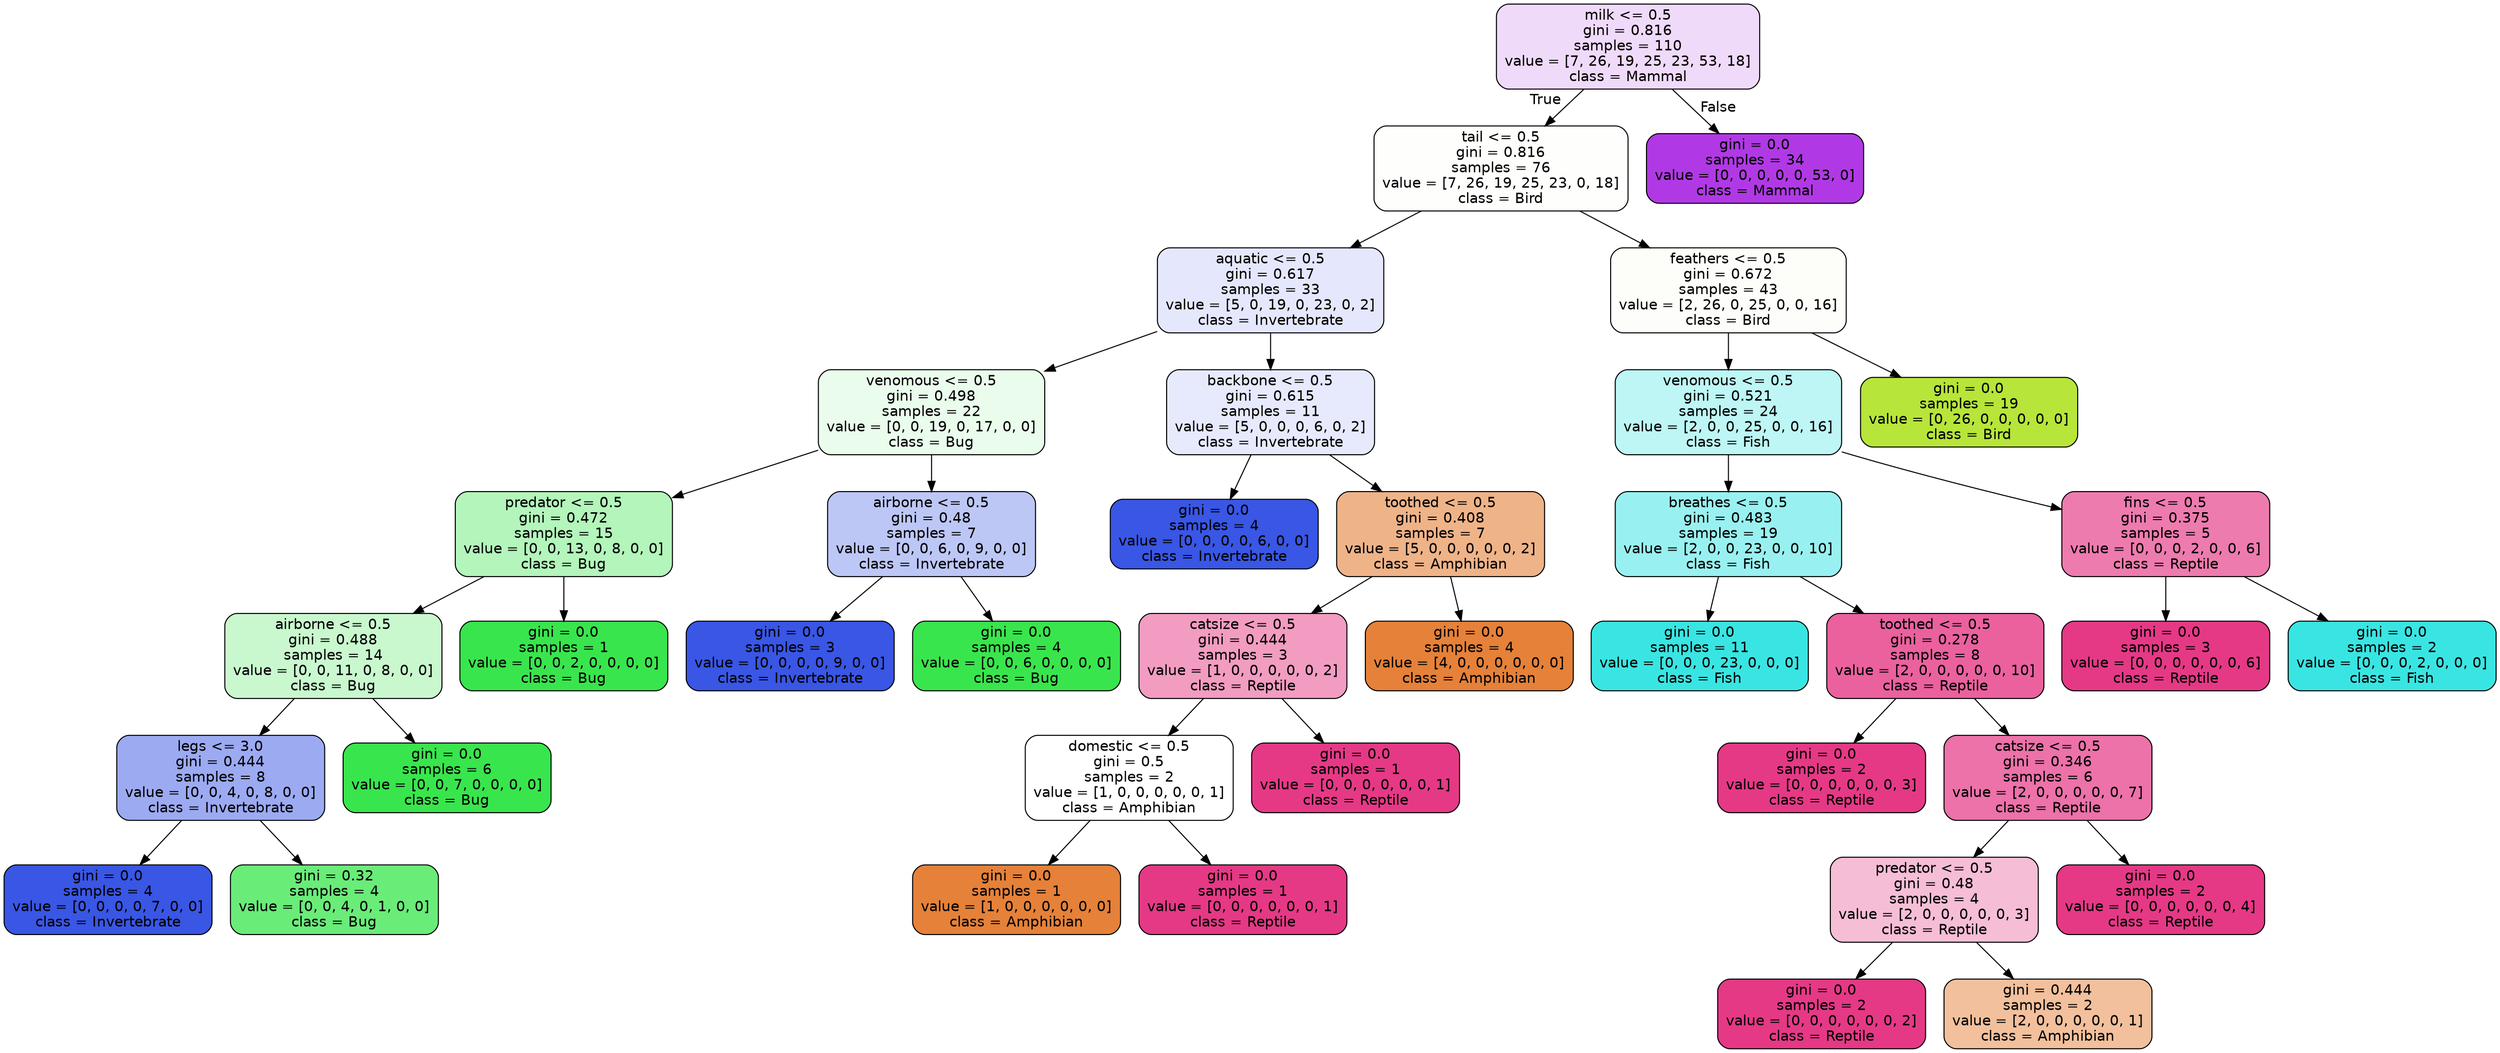 digraph Tree {
node [shape=box, style="filled, rounded", color="black", fontname="helvetica"] ;
edge [fontname="helvetica"] ;
0 [label="milk <= 0.5\ngini = 0.816\nsamples = 110\nvalue = [7, 26, 19, 25, 23, 53, 18]\nclass = Mammal", fillcolor="#f0dafa"] ;
1 [label="tail <= 0.5\ngini = 0.816\nsamples = 76\nvalue = [7, 26, 19, 25, 23, 0, 18]\nclass = Bird", fillcolor="#fefffd"] ;
0 -> 1 [labeldistance=2.5, labelangle=45, headlabel="True"] ;
2 [label="aquatic <= 0.5\ngini = 0.617\nsamples = 33\nvalue = [5, 0, 19, 0, 23, 0, 2]\nclass = Invertebrate", fillcolor="#e5e8fc"] ;
1 -> 2 ;
3 [label="venomous <= 0.5\ngini = 0.498\nsamples = 22\nvalue = [0, 0, 19, 0, 17, 0, 0]\nclass = Bug", fillcolor="#eafcec"] ;
2 -> 3 ;
4 [label="predator <= 0.5\ngini = 0.472\nsamples = 15\nvalue = [0, 0, 13, 0, 8, 0, 0]\nclass = Bug", fillcolor="#b3f5bb"] ;
3 -> 4 ;
5 [label="airborne <= 0.5\ngini = 0.488\nsamples = 14\nvalue = [0, 0, 11, 0, 8, 0, 0]\nclass = Bug", fillcolor="#c9f8ce"] ;
4 -> 5 ;
6 [label="legs <= 3.0\ngini = 0.444\nsamples = 8\nvalue = [0, 0, 4, 0, 8, 0, 0]\nclass = Invertebrate", fillcolor="#9caaf2"] ;
5 -> 6 ;
7 [label="gini = 0.0\nsamples = 4\nvalue = [0, 0, 0, 0, 7, 0, 0]\nclass = Invertebrate", fillcolor="#3956e5"] ;
6 -> 7 ;
8 [label="gini = 0.32\nsamples = 4\nvalue = [0, 0, 4, 0, 1, 0, 0]\nclass = Bug", fillcolor="#6aec79"] ;
6 -> 8 ;
9 [label="gini = 0.0\nsamples = 6\nvalue = [0, 0, 7, 0, 0, 0, 0]\nclass = Bug", fillcolor="#39e54d"] ;
5 -> 9 ;
10 [label="gini = 0.0\nsamples = 1\nvalue = [0, 0, 2, 0, 0, 0, 0]\nclass = Bug", fillcolor="#39e54d"] ;
4 -> 10 ;
11 [label="airborne <= 0.5\ngini = 0.48\nsamples = 7\nvalue = [0, 0, 6, 0, 9, 0, 0]\nclass = Invertebrate", fillcolor="#bdc7f6"] ;
3 -> 11 ;
12 [label="gini = 0.0\nsamples = 3\nvalue = [0, 0, 0, 0, 9, 0, 0]\nclass = Invertebrate", fillcolor="#3956e5"] ;
11 -> 12 ;
13 [label="gini = 0.0\nsamples = 4\nvalue = [0, 0, 6, 0, 0, 0, 0]\nclass = Bug", fillcolor="#39e54d"] ;
11 -> 13 ;
14 [label="backbone <= 0.5\ngini = 0.615\nsamples = 11\nvalue = [5, 0, 0, 0, 6, 0, 2]\nclass = Invertebrate", fillcolor="#e6eafc"] ;
2 -> 14 ;
15 [label="gini = 0.0\nsamples = 4\nvalue = [0, 0, 0, 0, 6, 0, 0]\nclass = Invertebrate", fillcolor="#3956e5"] ;
14 -> 15 ;
16 [label="toothed <= 0.5\ngini = 0.408\nsamples = 7\nvalue = [5, 0, 0, 0, 0, 0, 2]\nclass = Amphibian", fillcolor="#efb388"] ;
14 -> 16 ;
17 [label="catsize <= 0.5\ngini = 0.444\nsamples = 3\nvalue = [1, 0, 0, 0, 0, 0, 2]\nclass = Reptile", fillcolor="#f29cc2"] ;
16 -> 17 ;
18 [label="domestic <= 0.5\ngini = 0.5\nsamples = 2\nvalue = [1, 0, 0, 0, 0, 0, 1]\nclass = Amphibian", fillcolor="#ffffff"] ;
17 -> 18 ;
19 [label="gini = 0.0\nsamples = 1\nvalue = [1, 0, 0, 0, 0, 0, 0]\nclass = Amphibian", fillcolor="#e58139"] ;
18 -> 19 ;
20 [label="gini = 0.0\nsamples = 1\nvalue = [0, 0, 0, 0, 0, 0, 1]\nclass = Reptile", fillcolor="#e53986"] ;
18 -> 20 ;
21 [label="gini = 0.0\nsamples = 1\nvalue = [0, 0, 0, 0, 0, 0, 1]\nclass = Reptile", fillcolor="#e53986"] ;
17 -> 21 ;
22 [label="gini = 0.0\nsamples = 4\nvalue = [4, 0, 0, 0, 0, 0, 0]\nclass = Amphibian", fillcolor="#e58139"] ;
16 -> 22 ;
23 [label="feathers <= 0.5\ngini = 0.672\nsamples = 43\nvalue = [2, 26, 0, 25, 0, 0, 16]\nclass = Bird", fillcolor="#fdfefa"] ;
1 -> 23 ;
24 [label="venomous <= 0.5\ngini = 0.521\nsamples = 24\nvalue = [2, 0, 0, 25, 0, 0, 16]\nclass = Fish", fillcolor="#bdf6f5"] ;
23 -> 24 ;
25 [label="breathes <= 0.5\ngini = 0.483\nsamples = 19\nvalue = [2, 0, 0, 23, 0, 0, 10]\nclass = Fish", fillcolor="#98f1f0"] ;
24 -> 25 ;
26 [label="gini = 0.0\nsamples = 11\nvalue = [0, 0, 0, 23, 0, 0, 0]\nclass = Fish", fillcolor="#39e5e2"] ;
25 -> 26 ;
27 [label="toothed <= 0.5\ngini = 0.278\nsamples = 8\nvalue = [2, 0, 0, 0, 0, 0, 10]\nclass = Reptile", fillcolor="#ea619e"] ;
25 -> 27 ;
28 [label="gini = 0.0\nsamples = 2\nvalue = [0, 0, 0, 0, 0, 0, 3]\nclass = Reptile", fillcolor="#e53986"] ;
27 -> 28 ;
29 [label="catsize <= 0.5\ngini = 0.346\nsamples = 6\nvalue = [2, 0, 0, 0, 0, 0, 7]\nclass = Reptile", fillcolor="#ec72a9"] ;
27 -> 29 ;
30 [label="predator <= 0.5\ngini = 0.48\nsamples = 4\nvalue = [2, 0, 0, 0, 0, 0, 3]\nclass = Reptile", fillcolor="#f6bdd7"] ;
29 -> 30 ;
31 [label="gini = 0.0\nsamples = 2\nvalue = [0, 0, 0, 0, 0, 0, 2]\nclass = Reptile", fillcolor="#e53986"] ;
30 -> 31 ;
32 [label="gini = 0.444\nsamples = 2\nvalue = [2, 0, 0, 0, 0, 0, 1]\nclass = Amphibian", fillcolor="#f2c09c"] ;
30 -> 32 ;
33 [label="gini = 0.0\nsamples = 2\nvalue = [0, 0, 0, 0, 0, 0, 4]\nclass = Reptile", fillcolor="#e53986"] ;
29 -> 33 ;
34 [label="fins <= 0.5\ngini = 0.375\nsamples = 5\nvalue = [0, 0, 0, 2, 0, 0, 6]\nclass = Reptile", fillcolor="#ee7bae"] ;
24 -> 34 ;
35 [label="gini = 0.0\nsamples = 3\nvalue = [0, 0, 0, 0, 0, 0, 6]\nclass = Reptile", fillcolor="#e53986"] ;
34 -> 35 ;
36 [label="gini = 0.0\nsamples = 2\nvalue = [0, 0, 0, 2, 0, 0, 0]\nclass = Fish", fillcolor="#39e5e2"] ;
34 -> 36 ;
37 [label="gini = 0.0\nsamples = 19\nvalue = [0, 26, 0, 0, 0, 0, 0]\nclass = Bird", fillcolor="#b7e539"] ;
23 -> 37 ;
38 [label="gini = 0.0\nsamples = 34\nvalue = [0, 0, 0, 0, 0, 53, 0]\nclass = Mammal", fillcolor="#b139e5"] ;
0 -> 38 [labeldistance=2.5, labelangle=-45, headlabel="False"] ;
}